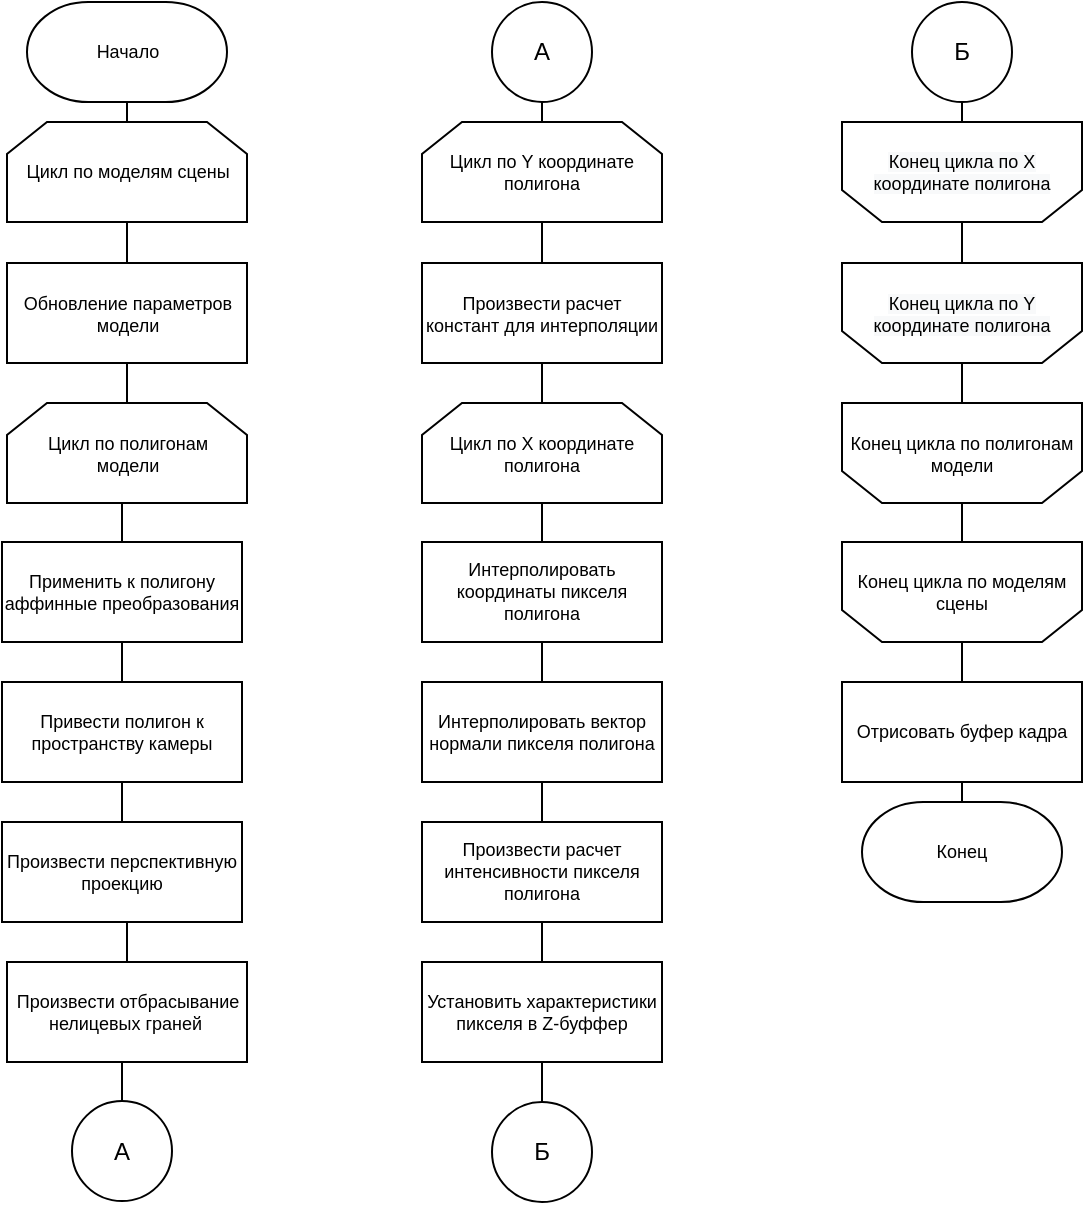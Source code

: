 <mxfile version="21.7.5" type="device" pages="2">
  <diagram id="HmvC9kez2Muzj7afJFba" name="l">
    <mxGraphModel dx="1050" dy="649" grid="1" gridSize="10" guides="1" tooltips="1" connect="1" arrows="1" fold="1" page="1" pageScale="1" pageWidth="827" pageHeight="1169" math="0" shadow="0">
      <root>
        <mxCell id="0" />
        <mxCell id="1" parent="0" />
        <mxCell id="3KMwmlThHUORwYY-1hUR-6" value="" style="endArrow=none;html=1;entryX=0.5;entryY=1;entryDx=0;entryDy=0;exitX=0.5;exitY=0;exitDx=0;exitDy=0;edgeStyle=orthogonalEdgeStyle;fontSize=9;" parent="1" source="3KMwmlThHUORwYY-1hUR-8" edge="1">
          <mxGeometry width="50" height="50" relative="1" as="geometry">
            <mxPoint x="102.5" y="140" as="sourcePoint" />
            <mxPoint x="102.5" y="60" as="targetPoint" />
          </mxGeometry>
        </mxCell>
        <mxCell id="3KMwmlThHUORwYY-1hUR-7" style="edgeStyle=orthogonalEdgeStyle;rounded=0;orthogonalLoop=1;jettySize=auto;html=1;exitX=0.5;exitY=1;exitDx=0;exitDy=0;entryX=0.5;entryY=0;entryDx=0;entryDy=0;endArrow=none;endFill=0;" parent="1" source="3KMwmlThHUORwYY-1hUR-8" target="3KMwmlThHUORwYY-1hUR-12" edge="1">
          <mxGeometry relative="1" as="geometry" />
        </mxCell>
        <mxCell id="3KMwmlThHUORwYY-1hUR-8" value="Цикл по моделям сцены" style="shape=loopLimit;whiteSpace=wrap;html=1;fontSize=9;" parent="1" vertex="1">
          <mxGeometry x="42.5" y="70" width="120" height="50" as="geometry" />
        </mxCell>
        <mxCell id="h-r1W2OHv63f8sWNhm3v-13" style="edgeStyle=orthogonalEdgeStyle;rounded=0;orthogonalLoop=1;jettySize=auto;html=1;exitX=0.5;exitY=1;exitDx=0;exitDy=0;entryX=0.5;entryY=0;entryDx=0;entryDy=0;endArrow=none;endFill=0;" parent="1" source="3KMwmlThHUORwYY-1hUR-9" target="3KMwmlThHUORwYY-1hUR-13" edge="1">
          <mxGeometry relative="1" as="geometry" />
        </mxCell>
        <mxCell id="3KMwmlThHUORwYY-1hUR-9" value="Цикл по полигонам &lt;br&gt;модели" style="shape=loopLimit;whiteSpace=wrap;html=1;fontSize=9;" parent="1" vertex="1">
          <mxGeometry x="42.5" y="210.5" width="120" height="50" as="geometry" />
        </mxCell>
        <mxCell id="3KMwmlThHUORwYY-1hUR-10" value="Начало" style="strokeWidth=1;html=1;shape=mxgraph.flowchart.terminator;whiteSpace=wrap;fontSize=9;" parent="1" vertex="1">
          <mxGeometry x="52.5" y="10" width="100" height="50" as="geometry" />
        </mxCell>
        <mxCell id="3KMwmlThHUORwYY-1hUR-11" style="edgeStyle=orthogonalEdgeStyle;rounded=0;orthogonalLoop=1;jettySize=auto;html=1;exitX=0.5;exitY=1;exitDx=0;exitDy=0;entryX=0.5;entryY=0;entryDx=0;entryDy=0;endArrow=none;endFill=0;" parent="1" source="3KMwmlThHUORwYY-1hUR-12" target="3KMwmlThHUORwYY-1hUR-9" edge="1">
          <mxGeometry relative="1" as="geometry" />
        </mxCell>
        <mxCell id="3KMwmlThHUORwYY-1hUR-12" value="Обновление параметров модели" style="rounded=0;whiteSpace=wrap;html=1;fontSize=9;" parent="1" vertex="1">
          <mxGeometry x="42.5" y="140.5" width="120" height="50" as="geometry" />
        </mxCell>
        <mxCell id="h-r1W2OHv63f8sWNhm3v-14" style="edgeStyle=orthogonalEdgeStyle;rounded=0;orthogonalLoop=1;jettySize=auto;html=1;exitX=0.5;exitY=1;exitDx=0;exitDy=0;entryX=0.5;entryY=0;entryDx=0;entryDy=0;endArrow=none;endFill=0;" parent="1" source="3KMwmlThHUORwYY-1hUR-13" target="3KMwmlThHUORwYY-1hUR-14" edge="1">
          <mxGeometry relative="1" as="geometry" />
        </mxCell>
        <mxCell id="3KMwmlThHUORwYY-1hUR-13" value="Применить к полигону аффинные преобразования" style="rounded=0;whiteSpace=wrap;html=1;fontSize=9;" parent="1" vertex="1">
          <mxGeometry x="40" y="280" width="120" height="50" as="geometry" />
        </mxCell>
        <mxCell id="h-r1W2OHv63f8sWNhm3v-15" style="edgeStyle=orthogonalEdgeStyle;rounded=0;orthogonalLoop=1;jettySize=auto;html=1;exitX=0.5;exitY=1;exitDx=0;exitDy=0;entryX=0.5;entryY=0;entryDx=0;entryDy=0;endArrow=none;endFill=0;" parent="1" source="3KMwmlThHUORwYY-1hUR-14" target="3KMwmlThHUORwYY-1hUR-15" edge="1">
          <mxGeometry relative="1" as="geometry" />
        </mxCell>
        <mxCell id="3KMwmlThHUORwYY-1hUR-14" value="Привести полигон к пространству камеры" style="rounded=0;whiteSpace=wrap;html=1;fontSize=9;" parent="1" vertex="1">
          <mxGeometry x="40" y="350" width="120" height="50" as="geometry" />
        </mxCell>
        <mxCell id="h-r1W2OHv63f8sWNhm3v-16" style="edgeStyle=orthogonalEdgeStyle;rounded=0;orthogonalLoop=1;jettySize=auto;html=1;exitX=0.5;exitY=1;exitDx=0;exitDy=0;entryX=0.5;entryY=0;entryDx=0;entryDy=0;endArrow=none;endFill=0;" parent="1" source="3KMwmlThHUORwYY-1hUR-15" target="3KMwmlThHUORwYY-1hUR-16" edge="1">
          <mxGeometry relative="1" as="geometry" />
        </mxCell>
        <mxCell id="3KMwmlThHUORwYY-1hUR-15" value="Произвести перспективную проекцию" style="rounded=0;whiteSpace=wrap;html=1;fontSize=9;" parent="1" vertex="1">
          <mxGeometry x="40" y="420" width="120" height="50" as="geometry" />
        </mxCell>
        <mxCell id="h-r1W2OHv63f8sWNhm3v-17" style="edgeStyle=orthogonalEdgeStyle;rounded=0;orthogonalLoop=1;jettySize=auto;html=1;exitX=0.5;exitY=1;exitDx=0;exitDy=0;entryX=0.5;entryY=0;entryDx=0;entryDy=0;endArrow=none;endFill=0;" parent="1" source="3KMwmlThHUORwYY-1hUR-16" target="hiM7Ijf9EzaJYmd8NyTh-1" edge="1">
          <mxGeometry relative="1" as="geometry" />
        </mxCell>
        <mxCell id="3KMwmlThHUORwYY-1hUR-16" value="Произвести отбрасывание нелицевых граней&amp;nbsp;" style="rounded=0;whiteSpace=wrap;html=1;fontSize=9;" parent="1" vertex="1">
          <mxGeometry x="42.5" y="490" width="120" height="50" as="geometry" />
        </mxCell>
        <mxCell id="hiM7Ijf9EzaJYmd8NyTh-1" value="А" style="ellipse;whiteSpace=wrap;html=1;aspect=fixed;" parent="1" vertex="1">
          <mxGeometry x="75" y="559.5" width="50" height="50" as="geometry" />
        </mxCell>
        <mxCell id="h-r1W2OHv63f8sWNhm3v-28" style="edgeStyle=orthogonalEdgeStyle;rounded=0;orthogonalLoop=1;jettySize=auto;html=1;exitX=0.5;exitY=1;exitDx=0;exitDy=0;entryX=0.5;entryY=0;entryDx=0;entryDy=0;endArrow=none;endFill=0;" parent="1" source="hiM7Ijf9EzaJYmd8NyTh-2" target="hiM7Ijf9EzaJYmd8NyTh-3" edge="1">
          <mxGeometry relative="1" as="geometry" />
        </mxCell>
        <mxCell id="hiM7Ijf9EzaJYmd8NyTh-2" value="А" style="ellipse;whiteSpace=wrap;html=1;aspect=fixed;" parent="1" vertex="1">
          <mxGeometry x="285" y="10" width="50" height="50" as="geometry" />
        </mxCell>
        <mxCell id="h-r1W2OHv63f8sWNhm3v-21" style="edgeStyle=orthogonalEdgeStyle;rounded=0;orthogonalLoop=1;jettySize=auto;html=1;exitX=0.5;exitY=1;exitDx=0;exitDy=0;endArrow=none;endFill=0;" parent="1" source="hiM7Ijf9EzaJYmd8NyTh-3" edge="1">
          <mxGeometry relative="1" as="geometry">
            <mxPoint x="310" y="140" as="targetPoint" />
          </mxGeometry>
        </mxCell>
        <mxCell id="hiM7Ijf9EzaJYmd8NyTh-3" value="Цикл по Y координате полигона" style="shape=loopLimit;whiteSpace=wrap;html=1;fontSize=9;" parent="1" vertex="1">
          <mxGeometry x="250" y="70" width="120" height="50" as="geometry" />
        </mxCell>
        <mxCell id="h-r1W2OHv63f8sWNhm3v-22" style="edgeStyle=orthogonalEdgeStyle;rounded=0;orthogonalLoop=1;jettySize=auto;html=1;exitX=0.5;exitY=1;exitDx=0;exitDy=0;endArrow=none;endFill=0;" parent="1" source="hiM7Ijf9EzaJYmd8NyTh-4" edge="1">
          <mxGeometry relative="1" as="geometry">
            <mxPoint x="310" y="210.0" as="targetPoint" />
          </mxGeometry>
        </mxCell>
        <mxCell id="hiM7Ijf9EzaJYmd8NyTh-4" value="Произвести расчет констант для интерполяции" style="rounded=0;whiteSpace=wrap;html=1;fontSize=9;" parent="1" vertex="1">
          <mxGeometry x="250" y="140.5" width="120" height="50" as="geometry" />
        </mxCell>
        <mxCell id="h-r1W2OHv63f8sWNhm3v-23" style="edgeStyle=orthogonalEdgeStyle;rounded=0;orthogonalLoop=1;jettySize=auto;html=1;exitX=0.5;exitY=1;exitDx=0;exitDy=0;endArrow=none;endFill=0;" parent="1" source="hiM7Ijf9EzaJYmd8NyTh-5" target="hiM7Ijf9EzaJYmd8NyTh-6" edge="1">
          <mxGeometry relative="1" as="geometry" />
        </mxCell>
        <mxCell id="hiM7Ijf9EzaJYmd8NyTh-5" value="Цикл по X координате полигона" style="shape=loopLimit;whiteSpace=wrap;html=1;fontSize=9;" parent="1" vertex="1">
          <mxGeometry x="250" y="210.5" width="120" height="50" as="geometry" />
        </mxCell>
        <mxCell id="h-r1W2OHv63f8sWNhm3v-25" style="edgeStyle=orthogonalEdgeStyle;rounded=0;orthogonalLoop=1;jettySize=auto;html=1;exitX=0.5;exitY=1;exitDx=0;exitDy=0;endArrow=none;endFill=0;" parent="1" source="hiM7Ijf9EzaJYmd8NyTh-6" target="hiM7Ijf9EzaJYmd8NyTh-7" edge="1">
          <mxGeometry relative="1" as="geometry" />
        </mxCell>
        <mxCell id="hiM7Ijf9EzaJYmd8NyTh-6" value="Интерполировать координаты пикселя полигона" style="rounded=0;whiteSpace=wrap;html=1;fontSize=9;" parent="1" vertex="1">
          <mxGeometry x="250" y="280" width="120" height="50" as="geometry" />
        </mxCell>
        <mxCell id="h-r1W2OHv63f8sWNhm3v-26" style="edgeStyle=orthogonalEdgeStyle;rounded=0;orthogonalLoop=1;jettySize=auto;html=1;exitX=0.5;exitY=1;exitDx=0;exitDy=0;entryX=0.5;entryY=0;entryDx=0;entryDy=0;endArrow=none;endFill=0;" parent="1" source="hiM7Ijf9EzaJYmd8NyTh-7" target="hiM7Ijf9EzaJYmd8NyTh-8" edge="1">
          <mxGeometry relative="1" as="geometry" />
        </mxCell>
        <mxCell id="hiM7Ijf9EzaJYmd8NyTh-7" value="Интерполировать вектор нормали пикселя полигона" style="rounded=0;whiteSpace=wrap;html=1;fontSize=9;" parent="1" vertex="1">
          <mxGeometry x="250" y="350" width="120" height="50" as="geometry" />
        </mxCell>
        <mxCell id="h-r1W2OHv63f8sWNhm3v-19" style="edgeStyle=orthogonalEdgeStyle;rounded=0;orthogonalLoop=1;jettySize=auto;html=1;exitX=0.5;exitY=1;exitDx=0;exitDy=0;entryX=0.5;entryY=0;entryDx=0;entryDy=0;endArrow=none;endFill=0;" parent="1" source="hiM7Ijf9EzaJYmd8NyTh-8" target="hiM7Ijf9EzaJYmd8NyTh-9" edge="1">
          <mxGeometry relative="1" as="geometry" />
        </mxCell>
        <mxCell id="hiM7Ijf9EzaJYmd8NyTh-8" value="Произвести расчет интенсивности пикселя полигона" style="rounded=0;whiteSpace=wrap;html=1;fontSize=9;" parent="1" vertex="1">
          <mxGeometry x="250" y="420" width="120" height="50" as="geometry" />
        </mxCell>
        <mxCell id="h-r1W2OHv63f8sWNhm3v-18" style="edgeStyle=orthogonalEdgeStyle;rounded=0;orthogonalLoop=1;jettySize=auto;html=1;exitX=0.5;exitY=1;exitDx=0;exitDy=0;entryX=0.5;entryY=0;entryDx=0;entryDy=0;endArrow=none;endFill=0;" parent="1" source="hiM7Ijf9EzaJYmd8NyTh-9" target="h-r1W2OHv63f8sWNhm3v-6" edge="1">
          <mxGeometry relative="1" as="geometry" />
        </mxCell>
        <mxCell id="hiM7Ijf9EzaJYmd8NyTh-9" value="Установить характеристики пикселя в Z-буффер" style="rounded=0;whiteSpace=wrap;html=1;fontSize=9;" parent="1" vertex="1">
          <mxGeometry x="250" y="490" width="120" height="50" as="geometry" />
        </mxCell>
        <mxCell id="h-r1W2OHv63f8sWNhm3v-30" style="edgeStyle=orthogonalEdgeStyle;rounded=0;orthogonalLoop=1;jettySize=auto;html=1;exitX=0.5;exitY=0;exitDx=0;exitDy=0;entryX=0.5;entryY=1;entryDx=0;entryDy=0;endArrow=none;endFill=0;" parent="1" source="h-r1W2OHv63f8sWNhm3v-1" target="h-r1W2OHv63f8sWNhm3v-9" edge="1">
          <mxGeometry relative="1" as="geometry" />
        </mxCell>
        <mxCell id="h-r1W2OHv63f8sWNhm3v-1" value="&lt;span style=&quot;font-family: Helvetica; font-size: 9px; font-style: normal; font-variant-ligatures: normal; font-variant-caps: normal; font-weight: 400; letter-spacing: normal; orphans: 2; text-align: center; text-indent: 0px; text-transform: none; widows: 2; word-spacing: 0px; -webkit-text-stroke-width: 0px; background-color: rgb(248, 249, 250); text-decoration-style: initial; text-decoration-color: initial; float: none; display: inline !important;&quot;&gt;Конец цикла по X координате полигона&lt;/span&gt;" style="shape=loopLimit;whiteSpace=wrap;html=1;strokeColor=default;fontFamily=Helvetica;fontColor=default;fillColor=default;direction=west;fontSize=9;" parent="1" vertex="1">
          <mxGeometry x="460" y="70" width="120" height="50" as="geometry" />
        </mxCell>
        <mxCell id="h-r1W2OHv63f8sWNhm3v-3" style="edgeStyle=orthogonalEdgeStyle;rounded=0;orthogonalLoop=1;jettySize=auto;html=1;entryX=0.5;entryY=0;entryDx=0;entryDy=0;entryPerimeter=0;fontSize=10;endArrow=none;endFill=0;" parent="1" target="h-r1W2OHv63f8sWNhm3v-5" edge="1">
          <mxGeometry relative="1" as="geometry">
            <mxPoint x="515" y="400" as="sourcePoint" />
          </mxGeometry>
        </mxCell>
        <mxCell id="h-r1W2OHv63f8sWNhm3v-5" value="Конец" style="strokeWidth=1;html=1;shape=mxgraph.flowchart.terminator;whiteSpace=wrap;fontSize=9;" parent="1" vertex="1">
          <mxGeometry x="470" y="410" width="100" height="50" as="geometry" />
        </mxCell>
        <mxCell id="h-r1W2OHv63f8sWNhm3v-6" value="Б" style="ellipse;whiteSpace=wrap;html=1;aspect=fixed;" parent="1" vertex="1">
          <mxGeometry x="285" y="560" width="50" height="50" as="geometry" />
        </mxCell>
        <mxCell id="h-r1W2OHv63f8sWNhm3v-29" style="edgeStyle=orthogonalEdgeStyle;rounded=0;orthogonalLoop=1;jettySize=auto;html=1;exitX=0.5;exitY=1;exitDx=0;exitDy=0;entryX=0.5;entryY=1;entryDx=0;entryDy=0;endArrow=none;endFill=0;" parent="1" source="h-r1W2OHv63f8sWNhm3v-7" target="h-r1W2OHv63f8sWNhm3v-1" edge="1">
          <mxGeometry relative="1" as="geometry" />
        </mxCell>
        <mxCell id="h-r1W2OHv63f8sWNhm3v-7" value="Б" style="ellipse;whiteSpace=wrap;html=1;aspect=fixed;" parent="1" vertex="1">
          <mxGeometry x="495" y="10" width="50" height="50" as="geometry" />
        </mxCell>
        <mxCell id="h-r1W2OHv63f8sWNhm3v-39" style="edgeStyle=orthogonalEdgeStyle;rounded=0;orthogonalLoop=1;jettySize=auto;html=1;exitX=0.5;exitY=0;exitDx=0;exitDy=0;entryX=0.5;entryY=1;entryDx=0;entryDy=0;endArrow=none;endFill=0;" parent="1" source="h-r1W2OHv63f8sWNhm3v-9" target="h-r1W2OHv63f8sWNhm3v-10" edge="1">
          <mxGeometry relative="1" as="geometry" />
        </mxCell>
        <mxCell id="h-r1W2OHv63f8sWNhm3v-9" value="&lt;span style=&quot;font-family: Helvetica; font-size: 9px; font-style: normal; font-variant-ligatures: normal; font-variant-caps: normal; font-weight: 400; letter-spacing: normal; orphans: 2; text-align: center; text-indent: 0px; text-transform: none; widows: 2; word-spacing: 0px; -webkit-text-stroke-width: 0px; background-color: rgb(248, 249, 250); text-decoration-style: initial; text-decoration-color: initial; float: none; display: inline !important;&quot;&gt;Конец цикла по Y координате полигона&lt;/span&gt;" style="shape=loopLimit;whiteSpace=wrap;html=1;strokeColor=default;fontFamily=Helvetica;fontColor=default;fillColor=default;direction=west;fontSize=9;" parent="1" vertex="1">
          <mxGeometry x="460" y="140.5" width="120" height="50" as="geometry" />
        </mxCell>
        <mxCell id="h-r1W2OHv63f8sWNhm3v-40" style="edgeStyle=orthogonalEdgeStyle;rounded=0;orthogonalLoop=1;jettySize=auto;html=1;exitX=0.5;exitY=0;exitDx=0;exitDy=0;entryX=0.5;entryY=1;entryDx=0;entryDy=0;endArrow=none;endFill=0;" parent="1" source="h-r1W2OHv63f8sWNhm3v-10" target="h-r1W2OHv63f8sWNhm3v-11" edge="1">
          <mxGeometry relative="1" as="geometry" />
        </mxCell>
        <mxCell id="h-r1W2OHv63f8sWNhm3v-10" value="Конец цикла&amp;nbsp;по полигонам&lt;br style=&quot;border-color: var(--border-color);&quot;&gt;модели" style="shape=loopLimit;whiteSpace=wrap;html=1;strokeColor=default;fontFamily=Helvetica;fontColor=default;fillColor=default;direction=west;fontSize=9;" parent="1" vertex="1">
          <mxGeometry x="460" y="210.5" width="120" height="50" as="geometry" />
        </mxCell>
        <mxCell id="h-r1W2OHv63f8sWNhm3v-41" style="edgeStyle=orthogonalEdgeStyle;rounded=0;orthogonalLoop=1;jettySize=auto;html=1;exitX=0.5;exitY=0;exitDx=0;exitDy=0;entryX=0.5;entryY=0;entryDx=0;entryDy=0;endArrow=none;endFill=0;" parent="1" source="h-r1W2OHv63f8sWNhm3v-11" target="h-r1W2OHv63f8sWNhm3v-12" edge="1">
          <mxGeometry relative="1" as="geometry" />
        </mxCell>
        <mxCell id="h-r1W2OHv63f8sWNhm3v-11" value="Конец цикла по моделям сцены" style="shape=loopLimit;whiteSpace=wrap;html=1;strokeColor=default;fontFamily=Helvetica;fontColor=default;fillColor=default;direction=west;fontSize=9;" parent="1" vertex="1">
          <mxGeometry x="460" y="280" width="120" height="50" as="geometry" />
        </mxCell>
        <mxCell id="h-r1W2OHv63f8sWNhm3v-12" value="Отрисовать буфер кадра" style="rounded=0;whiteSpace=wrap;html=1;fontSize=9;" parent="1" vertex="1">
          <mxGeometry x="460" y="350" width="120" height="50" as="geometry" />
        </mxCell>
      </root>
    </mxGraphModel>
  </diagram>
  <diagram id="VCJg2MRqZOjPWMS-A8ht" name="z">
    <mxGraphModel dx="1050" dy="649" grid="1" gridSize="10" guides="1" tooltips="1" connect="1" arrows="1" fold="1" page="1" pageScale="1" pageWidth="827" pageHeight="1169" math="0" shadow="0">
      <root>
        <mxCell id="0" />
        <mxCell id="1" parent="0" />
        <mxCell id="lxV8Zbw6jTGaQEpljfF7-4" style="edgeStyle=orthogonalEdgeStyle;rounded=0;orthogonalLoop=1;jettySize=auto;html=1;exitX=0.5;exitY=1;exitDx=0;exitDy=0;exitPerimeter=0;entryX=0.5;entryY=0;entryDx=0;entryDy=0;endArrow=none;endFill=0;" edge="1" parent="1" source="5tn6rWcwfEekYuw_9bDe-6" target="5tn6rWcwfEekYuw_9bDe-10">
          <mxGeometry relative="1" as="geometry" />
        </mxCell>
        <mxCell id="5tn6rWcwfEekYuw_9bDe-6" value="Начало" style="strokeWidth=1;html=1;shape=mxgraph.flowchart.terminator;whiteSpace=wrap;fontSize=9;" vertex="1" parent="1">
          <mxGeometry x="52.5" width="100" height="50" as="geometry" />
        </mxCell>
        <mxCell id="lxV8Zbw6jTGaQEpljfF7-5" style="edgeStyle=orthogonalEdgeStyle;rounded=0;orthogonalLoop=1;jettySize=auto;html=1;exitX=0.5;exitY=1;exitDx=0;exitDy=0;entryX=0.5;entryY=0;entryDx=0;entryDy=0;endArrow=none;endFill=0;" edge="1" parent="1" source="5tn6rWcwfEekYuw_9bDe-10" target="5tn6rWcwfEekYuw_9bDe-18">
          <mxGeometry relative="1" as="geometry" />
        </mxCell>
        <mxCell id="5tn6rWcwfEekYuw_9bDe-10" value="Заполнить буфер кадра цветом фона" style="rounded=0;whiteSpace=wrap;html=1;fontSize=9;" vertex="1" parent="1">
          <mxGeometry x="42.5" y="70" width="120" height="50" as="geometry" />
        </mxCell>
        <mxCell id="lxV8Zbw6jTGaQEpljfF7-6" style="edgeStyle=orthogonalEdgeStyle;rounded=0;orthogonalLoop=1;jettySize=auto;html=1;exitX=0.5;exitY=1;exitDx=0;exitDy=0;entryX=0.5;entryY=0;entryDx=0;entryDy=0;endArrow=none;endFill=0;" edge="1" parent="1" source="5tn6rWcwfEekYuw_9bDe-18" target="1W9c95AhM2DH0b956nG1-1">
          <mxGeometry relative="1" as="geometry" />
        </mxCell>
        <mxCell id="5tn6rWcwfEekYuw_9bDe-18" value="Заполнить Z-буфер максимальным значением глубины&amp;nbsp;" style="rounded=0;whiteSpace=wrap;html=1;fontSize=9;" vertex="1" parent="1">
          <mxGeometry x="40" y="140" width="120" height="50" as="geometry" />
        </mxCell>
        <mxCell id="lxV8Zbw6jTGaQEpljfF7-7" style="edgeStyle=orthogonalEdgeStyle;rounded=0;orthogonalLoop=1;jettySize=auto;html=1;exitX=0.5;exitY=1;exitDx=0;exitDy=0;entryX=0.5;entryY=0;entryDx=0;entryDy=0;endArrow=none;endFill=0;" edge="1" parent="1" source="1W9c95AhM2DH0b956nG1-1" target="Wes0Z7G95I7Lp8HspeVw-1">
          <mxGeometry relative="1" as="geometry" />
        </mxCell>
        <mxCell id="1W9c95AhM2DH0b956nG1-1" value="Цикл по полигонам &lt;br&gt;модели" style="shape=loopLimit;whiteSpace=wrap;html=1;fontSize=9;" vertex="1" parent="1">
          <mxGeometry x="42.5" y="210.5" width="120" height="50" as="geometry" />
        </mxCell>
        <mxCell id="lxV8Zbw6jTGaQEpljfF7-8" style="edgeStyle=orthogonalEdgeStyle;rounded=0;orthogonalLoop=1;jettySize=auto;html=1;exitX=0.5;exitY=1;exitDx=0;exitDy=0;entryX=0.5;entryY=0;entryDx=0;entryDy=0;endArrow=none;endFill=0;" edge="1" parent="1" source="Wes0Z7G95I7Lp8HspeVw-1" target="Wes0Z7G95I7Lp8HspeVw-2">
          <mxGeometry relative="1" as="geometry" />
        </mxCell>
        <mxCell id="Wes0Z7G95I7Lp8HspeVw-1" value="Цикл по пикселям&amp;nbsp;&lt;br&gt;полигона" style="shape=loopLimit;whiteSpace=wrap;html=1;fontSize=9;" vertex="1" parent="1">
          <mxGeometry x="40" y="280" width="120" height="50" as="geometry" />
        </mxCell>
        <mxCell id="lxV8Zbw6jTGaQEpljfF7-9" style="edgeStyle=orthogonalEdgeStyle;rounded=0;orthogonalLoop=1;jettySize=auto;html=1;exitX=0.5;exitY=1;exitDx=0;exitDy=0;entryX=0.5;entryY=0;entryDx=0;entryDy=0;endArrow=none;endFill=0;" edge="1" parent="1" source="Wes0Z7G95I7Lp8HspeVw-2" target="qmL9vlYXArSAerW8k_-T-1">
          <mxGeometry relative="1" as="geometry" />
        </mxCell>
        <mxCell id="Wes0Z7G95I7Lp8HspeVw-2" value="Вычислить глубину пикселя" style="rounded=0;whiteSpace=wrap;html=1;fontSize=9;" vertex="1" parent="1">
          <mxGeometry x="40" y="350" width="120" height="50" as="geometry" />
        </mxCell>
        <mxCell id="qmL9vlYXArSAerW8k_-T-1" value="А" style="ellipse;whiteSpace=wrap;html=1;aspect=fixed;" vertex="1" parent="1">
          <mxGeometry x="75" y="420" width="50" height="50" as="geometry" />
        </mxCell>
        <mxCell id="lxV8Zbw6jTGaQEpljfF7-10" style="edgeStyle=orthogonalEdgeStyle;rounded=0;orthogonalLoop=1;jettySize=auto;html=1;exitX=0.5;exitY=1;exitDx=0;exitDy=0;entryX=0.5;entryY=0;entryDx=0;entryDy=0;endArrow=none;endFill=0;" edge="1" parent="1" source="qmL9vlYXArSAerW8k_-T-2" target="qmL9vlYXArSAerW8k_-T-3">
          <mxGeometry relative="1" as="geometry" />
        </mxCell>
        <mxCell id="qmL9vlYXArSAerW8k_-T-2" value="А" style="ellipse;whiteSpace=wrap;html=1;aspect=fixed;" vertex="1" parent="1">
          <mxGeometry x="290" width="50" height="50" as="geometry" />
        </mxCell>
        <mxCell id="lxV8Zbw6jTGaQEpljfF7-12" style="edgeStyle=orthogonalEdgeStyle;rounded=0;orthogonalLoop=1;jettySize=auto;html=1;exitX=0;exitY=0.5;exitDx=0;exitDy=0;entryX=0.5;entryY=1;entryDx=0;entryDy=0;" edge="1" parent="1" source="qmL9vlYXArSAerW8k_-T-3" target="lxV8Zbw6jTGaQEpljfF7-1">
          <mxGeometry relative="1" as="geometry">
            <Array as="points">
              <mxPoint x="226" y="105" />
              <mxPoint x="226" y="280" />
              <mxPoint x="315" y="280" />
            </Array>
          </mxGeometry>
        </mxCell>
        <mxCell id="lxV8Zbw6jTGaQEpljfF7-13" style="edgeStyle=orthogonalEdgeStyle;rounded=0;orthogonalLoop=1;jettySize=auto;html=1;exitX=1;exitY=0.5;exitDx=0;exitDy=0;entryX=0.5;entryY=0;entryDx=0;entryDy=0;" edge="1" parent="1" source="qmL9vlYXArSAerW8k_-T-3" target="qmL9vlYXArSAerW8k_-T-4">
          <mxGeometry relative="1" as="geometry">
            <Array as="points">
              <mxPoint x="400" y="105" />
            </Array>
          </mxGeometry>
        </mxCell>
        <mxCell id="qmL9vlYXArSAerW8k_-T-3" value="&lt;font style=&quot;font-size: 9px;&quot;&gt;Глубина меньше &lt;br&gt;значения в Z-буфере?&lt;/font&gt;" style="rhombus;whiteSpace=wrap;html=1;" vertex="1" parent="1">
          <mxGeometry x="246.25" y="70" width="137.5" height="70" as="geometry" />
        </mxCell>
        <mxCell id="lxV8Zbw6jTGaQEpljfF7-14" style="edgeStyle=orthogonalEdgeStyle;rounded=0;orthogonalLoop=1;jettySize=auto;html=1;exitX=0.5;exitY=1;exitDx=0;exitDy=0;entryX=0.5;entryY=0;entryDx=0;entryDy=0;endArrow=none;endFill=0;" edge="1" parent="1" source="qmL9vlYXArSAerW8k_-T-4" target="qmL9vlYXArSAerW8k_-T-5">
          <mxGeometry relative="1" as="geometry" />
        </mxCell>
        <mxCell id="qmL9vlYXArSAerW8k_-T-4" value="Занести глубину в Z-буфер" style="rounded=0;whiteSpace=wrap;html=1;fontSize=9;" vertex="1" parent="1">
          <mxGeometry x="340" y="150" width="120" height="50" as="geometry" />
        </mxCell>
        <mxCell id="lxV8Zbw6jTGaQEpljfF7-15" style="edgeStyle=orthogonalEdgeStyle;rounded=0;orthogonalLoop=1;jettySize=auto;html=1;exitX=0.5;exitY=1;exitDx=0;exitDy=0;entryX=0.5;entryY=1;entryDx=0;entryDy=0;" edge="1" parent="1" source="qmL9vlYXArSAerW8k_-T-5" target="lxV8Zbw6jTGaQEpljfF7-1">
          <mxGeometry relative="1" as="geometry">
            <Array as="points">
              <mxPoint x="400" y="280" />
              <mxPoint x="315" y="280" />
            </Array>
          </mxGeometry>
        </mxCell>
        <mxCell id="qmL9vlYXArSAerW8k_-T-5" value="Занести цвет в буфер кадра" style="rounded=0;whiteSpace=wrap;html=1;fontSize=9;" vertex="1" parent="1">
          <mxGeometry x="340" y="220" width="120" height="50" as="geometry" />
        </mxCell>
        <mxCell id="lxV8Zbw6jTGaQEpljfF7-16" style="edgeStyle=orthogonalEdgeStyle;rounded=0;orthogonalLoop=1;jettySize=auto;html=1;exitX=0.5;exitY=0;exitDx=0;exitDy=0;entryX=0.5;entryY=1;entryDx=0;entryDy=0;endArrow=none;endFill=0;" edge="1" parent="1" source="lxV8Zbw6jTGaQEpljfF7-1" target="lxV8Zbw6jTGaQEpljfF7-2">
          <mxGeometry relative="1" as="geometry" />
        </mxCell>
        <mxCell id="lxV8Zbw6jTGaQEpljfF7-1" value="Цикл по пикселям&amp;nbsp;&lt;br style=&quot;border-color: var(--border-color);&quot;&gt;полигона" style="shape=loopLimit;whiteSpace=wrap;html=1;strokeColor=default;fontFamily=Helvetica;fontColor=default;fillColor=default;direction=west;fontSize=9;" vertex="1" parent="1">
          <mxGeometry x="255" y="300" width="120" height="50" as="geometry" />
        </mxCell>
        <mxCell id="lxV8Zbw6jTGaQEpljfF7-17" style="edgeStyle=orthogonalEdgeStyle;rounded=0;orthogonalLoop=1;jettySize=auto;html=1;exitX=0.5;exitY=0;exitDx=0;exitDy=0;entryX=0.5;entryY=0;entryDx=0;entryDy=0;entryPerimeter=0;startArrow=none;startFill=0;endArrow=none;endFill=0;" edge="1" parent="1" source="lxV8Zbw6jTGaQEpljfF7-2" target="lxV8Zbw6jTGaQEpljfF7-3">
          <mxGeometry relative="1" as="geometry" />
        </mxCell>
        <mxCell id="lxV8Zbw6jTGaQEpljfF7-2" value="Цикл по полигонам&lt;br style=&quot;border-color: var(--border-color);&quot;&gt;модели" style="shape=loopLimit;whiteSpace=wrap;html=1;strokeColor=default;fontFamily=Helvetica;fontColor=default;fillColor=default;direction=west;fontSize=9;" vertex="1" parent="1">
          <mxGeometry x="255" y="370" width="120" height="50" as="geometry" />
        </mxCell>
        <mxCell id="lxV8Zbw6jTGaQEpljfF7-3" value="Конец" style="strokeWidth=1;html=1;shape=mxgraph.flowchart.terminator;whiteSpace=wrap;fontSize=9;" vertex="1" parent="1">
          <mxGeometry x="265" y="440" width="100" height="50" as="geometry" />
        </mxCell>
      </root>
    </mxGraphModel>
  </diagram>
</mxfile>
